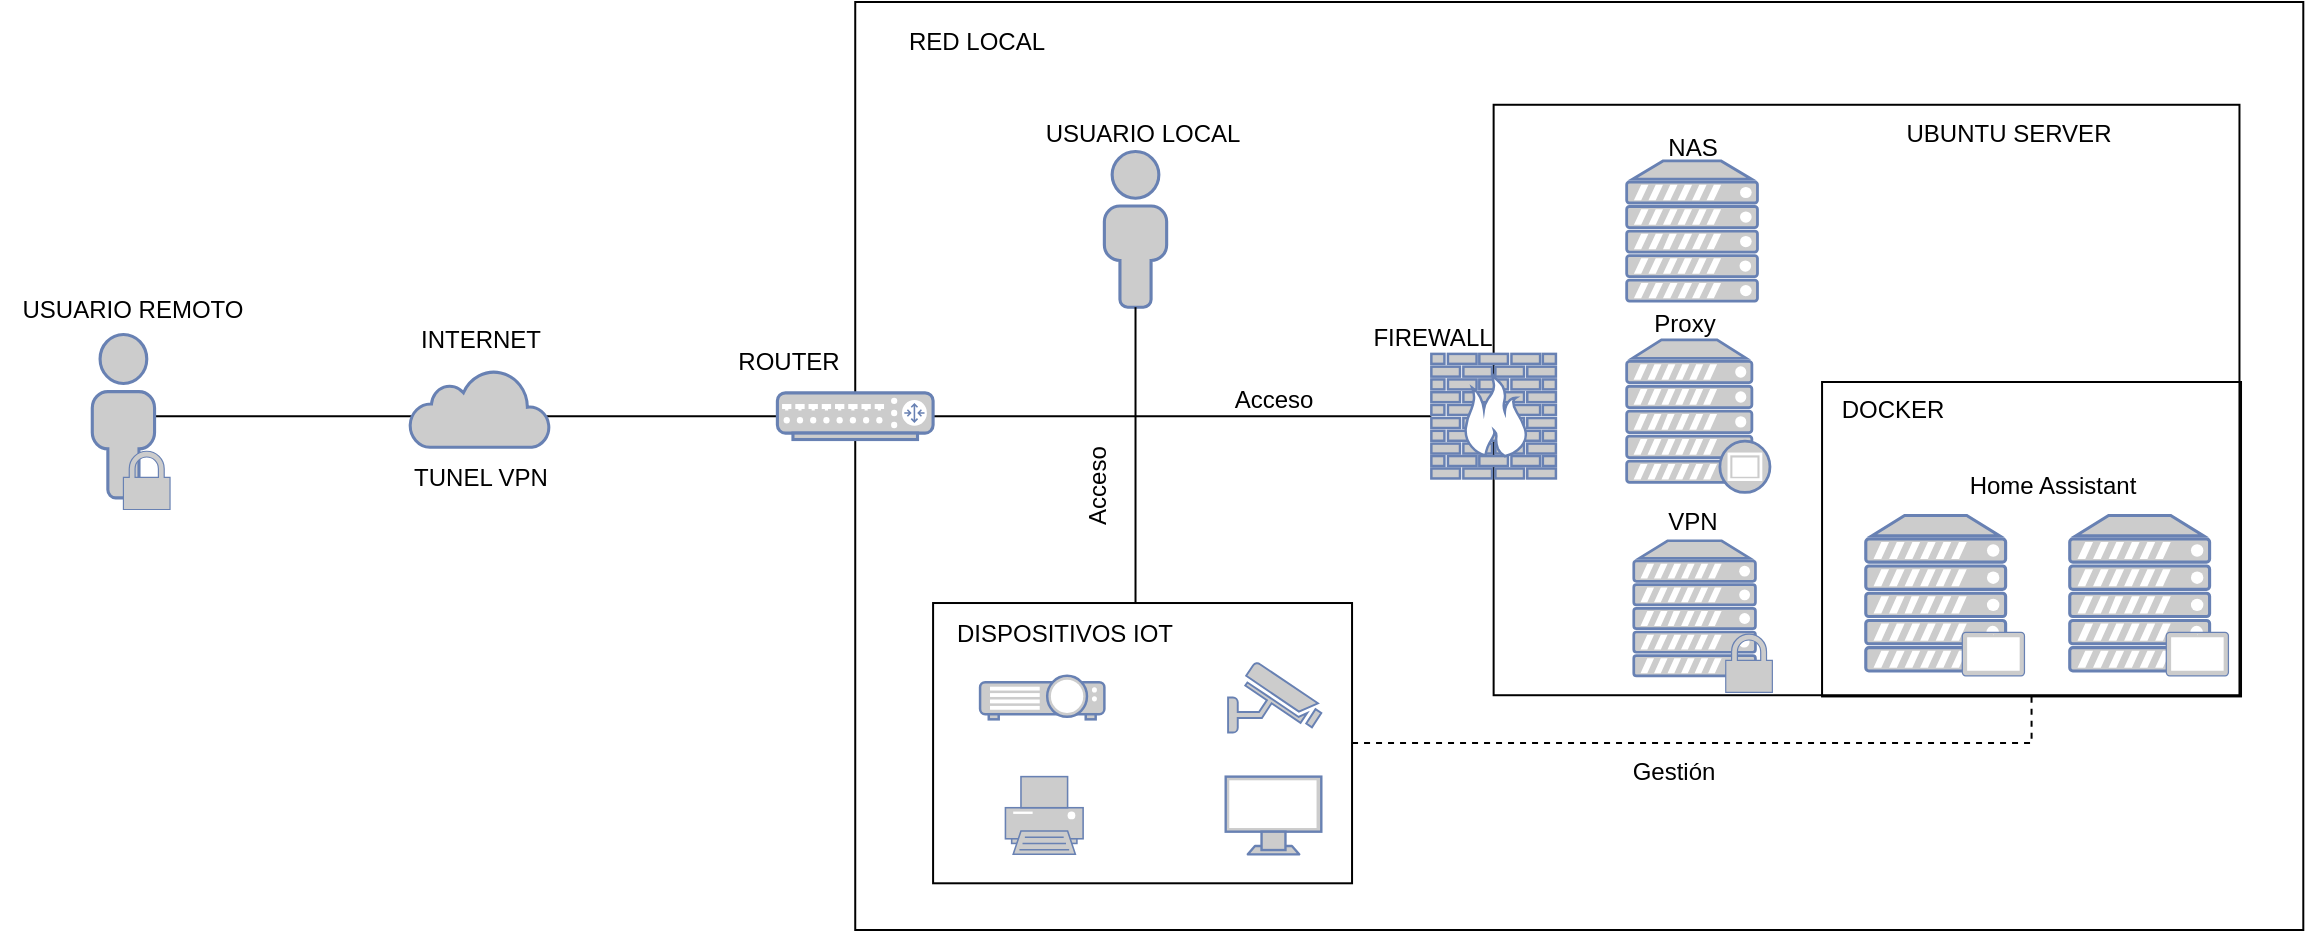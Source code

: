 <mxfile version="26.1.0">
  <diagram name="Page-1" id="Fi4RLl4suTjyoCH5T1eC">
    <mxGraphModel dx="1407" dy="781" grid="1" gridSize="10" guides="1" tooltips="1" connect="1" arrows="1" fold="1" page="1" pageScale="1" pageWidth="827" pageHeight="1169" math="0" shadow="0">
      <root>
        <mxCell id="0" />
        <mxCell id="1" parent="0" />
        <mxCell id="d18FI_grKpBn2E5ND9uA-77" value="" style="rounded=0;whiteSpace=wrap;html=1;fillColor=none;movable=1;resizable=1;rotatable=1;deletable=1;editable=1;locked=0;connectable=1;" vertex="1" parent="1">
          <mxGeometry x="428.62" y="190" width="724.03" height="464" as="geometry" />
        </mxCell>
        <mxCell id="d18FI_grKpBn2E5ND9uA-78" value="" style="endArrow=none;html=1;rounded=0;exitX=1;exitY=0.5;exitDx=0;exitDy=0;exitPerimeter=0;entryX=0;entryY=0.5;entryDx=0;entryDy=0;entryPerimeter=0;" edge="1" parent="1" source="d18FI_grKpBn2E5ND9uA-107" target="d18FI_grKpBn2E5ND9uA-82">
          <mxGeometry width="50" height="50" relative="1" as="geometry">
            <mxPoint x="101.638" y="545.007" as="sourcePoint" />
            <mxPoint x="140.564" y="506.081" as="targetPoint" />
          </mxGeometry>
        </mxCell>
        <mxCell id="d18FI_grKpBn2E5ND9uA-79" value="" style="rounded=0;whiteSpace=wrap;html=1;fillColor=none;aspect=fixed;" vertex="1" parent="1">
          <mxGeometry x="747.816" y="241.383" width="372.922" height="295.23" as="geometry" />
        </mxCell>
        <mxCell id="d18FI_grKpBn2E5ND9uA-80" value="" style="rounded=0;whiteSpace=wrap;html=1;fillColor=none;" vertex="1" parent="1">
          <mxGeometry x="912.03" y="380" width="209.48" height="157.22" as="geometry" />
        </mxCell>
        <mxCell id="d18FI_grKpBn2E5ND9uA-81" value="" style="fontColor=#0066CC;verticalAlign=top;verticalLabelPosition=bottom;labelPosition=center;align=center;html=1;outlineConnect=0;fillColor=#CCCCCC;strokeColor=#6881B3;gradientColor=none;gradientDirection=north;strokeWidth=2;shape=mxgraph.networks.server;aspect=fixed;" vertex="1" parent="1">
          <mxGeometry x="933.884" y="446.773" width="69.923" height="77.692" as="geometry" />
        </mxCell>
        <mxCell id="d18FI_grKpBn2E5ND9uA-82" value="" style="fontColor=#0066CC;verticalAlign=top;verticalLabelPosition=bottom;labelPosition=center;align=center;html=1;outlineConnect=0;fillColor=#CCCCCC;strokeColor=#6881B3;gradientColor=none;gradientDirection=north;strokeWidth=2;shape=mxgraph.networks.firewall;" vertex="1" parent="1">
          <mxGeometry x="716.675" y="365.946" width="62.282" height="62.282" as="geometry" />
        </mxCell>
        <mxCell id="d18FI_grKpBn2E5ND9uA-83" value="UBUNTU SERVER" style="text;html=1;align=center;verticalAlign=middle;resizable=0;points=[];autosize=1;strokeColor=none;fillColor=none;" vertex="1" parent="1">
          <mxGeometry x="940.001" y="241.387" width="130" height="30" as="geometry" />
        </mxCell>
        <mxCell id="d18FI_grKpBn2E5ND9uA-84" value="NAS" style="text;html=1;align=center;verticalAlign=middle;resizable=0;points=[];autosize=1;strokeColor=none;fillColor=none;" vertex="1" parent="1">
          <mxGeometry x="822.028" y="248.028" width="50" height="30" as="geometry" />
        </mxCell>
        <mxCell id="d18FI_grKpBn2E5ND9uA-85" value="Home Assistant" style="text;html=1;align=center;verticalAlign=middle;resizable=0;points=[];autosize=1;strokeColor=none;fillColor=none;" vertex="1" parent="1">
          <mxGeometry x="971.744" y="416.773" width="110" height="30" as="geometry" />
        </mxCell>
        <mxCell id="d18FI_grKpBn2E5ND9uA-86" value="Proxy" style="text;html=1;align=center;verticalAlign=middle;resizable=0;points=[];autosize=1;strokeColor=none;fillColor=none;" vertex="1" parent="1">
          <mxGeometry x="817.888" y="335.944" width="50" height="30" as="geometry" />
        </mxCell>
        <mxCell id="d18FI_grKpBn2E5ND9uA-87" value="VPN" style="text;html=1;align=center;verticalAlign=middle;resizable=0;points=[];autosize=1;strokeColor=none;fillColor=none;" vertex="1" parent="1">
          <mxGeometry x="822.028" y="435.227" width="50" height="30" as="geometry" />
        </mxCell>
        <mxCell id="d18FI_grKpBn2E5ND9uA-88" value="" style="fontColor=#0066CC;verticalAlign=top;verticalLabelPosition=bottom;labelPosition=center;align=center;html=1;outlineConnect=0;fillColor=#CCCCCC;strokeColor=#6881B3;gradientColor=none;gradientDirection=north;strokeWidth=2;shape=mxgraph.networks.tablet;aspect=fixed;" vertex="1" parent="1">
          <mxGeometry x="982.152" y="505.162" width="31.077" height="21.754" as="geometry" />
        </mxCell>
        <mxCell id="d18FI_grKpBn2E5ND9uA-89" value="" style="fontColor=#0066CC;verticalAlign=top;verticalLabelPosition=bottom;labelPosition=center;align=center;html=1;outlineConnect=0;fillColor=#CCCCCC;strokeColor=#6881B3;gradientColor=none;gradientDirection=north;strokeWidth=2;shape=mxgraph.networks.server;" vertex="1" parent="1">
          <mxGeometry x="814.333" y="269.487" width="65.396" height="70.067" as="geometry" />
        </mxCell>
        <mxCell id="d18FI_grKpBn2E5ND9uA-90" value="" style="fontColor=#0066CC;verticalAlign=top;verticalLabelPosition=bottom;labelPosition=center;align=center;html=1;outlineConnect=0;fillColor=#CCCCCC;strokeColor=#6881B3;gradientColor=none;gradientDirection=north;strokeWidth=2;shape=mxgraph.networks.proxy_server;" vertex="1" parent="1">
          <mxGeometry x="814.333" y="358.955" width="71.648" height="76.272" as="geometry" />
        </mxCell>
        <mxCell id="d18FI_grKpBn2E5ND9uA-91" value="USUARIO LOCAL" style="text;html=1;align=center;verticalAlign=middle;resizable=0;points=[];autosize=1;strokeColor=none;fillColor=none;" vertex="1" parent="1">
          <mxGeometry x="512.283" y="241.383" width="120" height="30" as="geometry" />
        </mxCell>
        <mxCell id="d18FI_grKpBn2E5ND9uA-92" value="USUARIO REMOTO" style="text;html=1;align=center;verticalAlign=middle;resizable=0;points=[];autosize=1;strokeColor=none;fillColor=none;" vertex="1" parent="1">
          <mxGeometry x="1.6" y="328.954" width="130" height="30" as="geometry" />
        </mxCell>
        <mxCell id="d18FI_grKpBn2E5ND9uA-93" value="INTERNET" style="text;html=1;align=center;verticalAlign=middle;resizable=0;points=[];autosize=1;strokeColor=none;fillColor=none;" vertex="1" parent="1">
          <mxGeometry x="200.934" y="343.736" width="80" height="30" as="geometry" />
        </mxCell>
        <mxCell id="d18FI_grKpBn2E5ND9uA-94" value="TUNEL VPN" style="text;html=1;align=center;verticalAlign=middle;resizable=0;points=[];autosize=1;strokeColor=none;fillColor=none;" vertex="1" parent="1">
          <mxGeometry x="195.928" y="412.658" width="90" height="30" as="geometry" />
        </mxCell>
        <mxCell id="d18FI_grKpBn2E5ND9uA-122" style="edgeStyle=orthogonalEdgeStyle;rounded=0;orthogonalLoop=1;jettySize=auto;html=1;entryX=0.5;entryY=1;entryDx=0;entryDy=0;endArrow=none;startFill=0;dashed=1;" edge="1" parent="1" source="d18FI_grKpBn2E5ND9uA-95" target="d18FI_grKpBn2E5ND9uA-80">
          <mxGeometry relative="1" as="geometry" />
        </mxCell>
        <mxCell id="d18FI_grKpBn2E5ND9uA-95" value="" style="rounded=0;whiteSpace=wrap;html=1;fillColor=none;" vertex="1" parent="1">
          <mxGeometry x="467.546" y="490.51" width="209.478" height="140.134" as="geometry" />
        </mxCell>
        <mxCell id="d18FI_grKpBn2E5ND9uA-96" value="" style="html=1;outlineConnect=0;fillColor=#CCCCCC;strokeColor=#6881B3;gradientColor=none;gradientDirection=north;strokeWidth=2;shape=mxgraph.networks.cloud;fontColor=#ffffff;" vertex="1" parent="1">
          <mxGeometry x="205.898" y="373.732" width="70.067" height="38.926" as="geometry" />
        </mxCell>
        <mxCell id="d18FI_grKpBn2E5ND9uA-97" value="DISPOSITIVOS IOT" style="text;html=1;align=center;verticalAlign=middle;resizable=0;points=[];autosize=1;strokeColor=none;fillColor=none;" vertex="1" parent="1">
          <mxGeometry x="467.546" y="490.51" width="130" height="30" as="geometry" />
        </mxCell>
        <mxCell id="d18FI_grKpBn2E5ND9uA-98" value="" style="fontColor=#0066CC;verticalAlign=top;verticalLabelPosition=bottom;labelPosition=center;align=center;html=1;outlineConnect=0;fillColor=#CCCCCC;strokeColor=#6881B3;gradientColor=none;gradientDirection=north;strokeWidth=2;shape=mxgraph.networks.printer;aspect=fixed;" vertex="1" parent="1">
          <mxGeometry x="503.716" y="577.315" width="38.846" height="38.846" as="geometry" />
        </mxCell>
        <mxCell id="d18FI_grKpBn2E5ND9uA-99" value="" style="fontColor=#0066CC;verticalAlign=top;verticalLabelPosition=bottom;labelPosition=center;align=center;html=1;outlineConnect=0;fillColor=#CCCCCC;strokeColor=#6881B3;gradientColor=none;gradientDirection=north;strokeWidth=2;shape=mxgraph.networks.video_projector;aspect=fixed;" vertex="1" parent="1">
          <mxGeometry x="491.034" y="526.916" width="62.154" height="21.754" as="geometry" />
        </mxCell>
        <mxCell id="d18FI_grKpBn2E5ND9uA-100" value="" style="fontColor=#0066CC;verticalAlign=top;verticalLabelPosition=bottom;labelPosition=center;align=center;html=1;outlineConnect=0;fillColor=#CCCCCC;strokeColor=#6881B3;gradientColor=none;gradientDirection=north;strokeWidth=2;shape=mxgraph.networks.security_camera;aspect=fixed;" vertex="1" parent="1">
          <mxGeometry x="615.046" y="520.311" width="46.615" height="34.961" as="geometry" />
        </mxCell>
        <mxCell id="d18FI_grKpBn2E5ND9uA-101" value="" style="fontColor=#0066CC;verticalAlign=top;verticalLabelPosition=bottom;labelPosition=center;align=center;html=1;outlineConnect=0;fillColor=#CCCCCC;strokeColor=#6881B3;gradientColor=none;gradientDirection=north;strokeWidth=2;shape=mxgraph.networks.monitor;aspect=fixed;" vertex="1" parent="1">
          <mxGeometry x="613.847" y="577.315" width="47.812" height="38.846" as="geometry" />
        </mxCell>
        <mxCell id="d18FI_grKpBn2E5ND9uA-102" value="" style="fontColor=#0066CC;verticalAlign=top;verticalLabelPosition=bottom;labelPosition=center;align=center;html=1;outlineConnect=0;fillColor=#CCCCCC;strokeColor=#6881B3;gradientColor=none;gradientDirection=north;strokeWidth=2;shape=mxgraph.networks.server;aspect=fixed;" vertex="1" parent="1">
          <mxGeometry x="1035.871" y="446.773" width="69.923" height="77.692" as="geometry" />
        </mxCell>
        <mxCell id="d18FI_grKpBn2E5ND9uA-103" value="" style="fontColor=#0066CC;verticalAlign=top;verticalLabelPosition=bottom;labelPosition=center;align=center;html=1;outlineConnect=0;fillColor=#CCCCCC;strokeColor=#6881B3;gradientColor=none;gradientDirection=north;strokeWidth=2;shape=mxgraph.networks.tablet;aspect=fixed;" vertex="1" parent="1">
          <mxGeometry x="1084.14" y="505.162" width="31.077" height="21.754" as="geometry" />
        </mxCell>
        <mxCell id="d18FI_grKpBn2E5ND9uA-104" value="" style="fontColor=#0066CC;verticalAlign=top;verticalLabelPosition=bottom;labelPosition=center;align=center;html=1;outlineConnect=0;fillColor=#CCCCCC;strokeColor=#6881B3;gradientColor=none;gradientDirection=north;strokeWidth=2;shape=mxgraph.networks.router;" vertex="1" parent="1">
          <mxGeometry x="389.693" y="385.409" width="77.853" height="23.356" as="geometry" />
        </mxCell>
        <mxCell id="d18FI_grKpBn2E5ND9uA-105" value="RED LOCAL" style="text;html=1;align=center;verticalAlign=middle;resizable=0;points=[];autosize=1;strokeColor=none;fillColor=none;" vertex="1" parent="1">
          <mxGeometry x="444.19" y="194.671" width="90" height="30" as="geometry" />
        </mxCell>
        <mxCell id="d18FI_grKpBn2E5ND9uA-106" value="" style="group" vertex="1" connectable="0" parent="1">
          <mxGeometry x="47.141" y="356.215" width="38.926" height="87.584" as="geometry" />
        </mxCell>
        <mxCell id="d18FI_grKpBn2E5ND9uA-107" value="" style="fontColor=#0066CC;verticalAlign=top;verticalLabelPosition=bottom;labelPosition=center;align=center;html=1;outlineConnect=0;fillColor=#CCCCCC;strokeColor=#6881B3;gradientColor=none;gradientDirection=north;strokeWidth=2;shape=mxgraph.networks.user_male;" vertex="1" parent="d18FI_grKpBn2E5ND9uA-106">
          <mxGeometry width="31.141" height="81.745" as="geometry" />
        </mxCell>
        <mxCell id="d18FI_grKpBn2E5ND9uA-108" value="" style="fontColor=#0066CC;verticalAlign=top;verticalLabelPosition=bottom;labelPosition=center;align=center;html=1;outlineConnect=0;fillColor=#CCCCCC;strokeColor=#6881B3;gradientColor=none;gradientDirection=north;strokeWidth=2;shape=mxgraph.networks.secured;aspect=fixed;" vertex="1" parent="d18FI_grKpBn2E5ND9uA-106">
          <mxGeometry x="15.571" y="58.389" width="23.308" height="29.135" as="geometry" />
        </mxCell>
        <mxCell id="d18FI_grKpBn2E5ND9uA-109" value="ROUTER" style="text;html=1;align=center;verticalAlign=middle;resizable=0;points=[];autosize=1;strokeColor=none;fillColor=none;" vertex="1" parent="1">
          <mxGeometry x="360.003" y="355.405" width="70" height="30" as="geometry" />
        </mxCell>
        <mxCell id="d18FI_grKpBn2E5ND9uA-110" value="FIREWALL" style="text;html=1;align=center;verticalAlign=middle;resizable=0;points=[];autosize=1;strokeColor=none;fillColor=none;" vertex="1" parent="1">
          <mxGeometry x="677.024" y="342.591" width="80" height="30" as="geometry" />
        </mxCell>
        <mxCell id="d18FI_grKpBn2E5ND9uA-111" value="" style="group" vertex="1" connectable="0" parent="1">
          <mxGeometry x="817.883" y="459.369" width="69.343" height="75.906" as="geometry" />
        </mxCell>
        <mxCell id="d18FI_grKpBn2E5ND9uA-112" value="" style="fontColor=#0066CC;verticalAlign=top;verticalLabelPosition=bottom;labelPosition=center;align=center;html=1;outlineConnect=0;fillColor=#CCCCCC;strokeColor=#6881B3;gradientColor=none;gradientDirection=north;strokeWidth=2;shape=mxgraph.networks.server;" vertex="1" parent="d18FI_grKpBn2E5ND9uA-111">
          <mxGeometry width="60.834" height="67.591" as="geometry" />
        </mxCell>
        <mxCell id="d18FI_grKpBn2E5ND9uA-113" value="" style="fontColor=#0066CC;verticalAlign=top;verticalLabelPosition=bottom;labelPosition=center;align=center;html=1;outlineConnect=0;fillColor=#CCCCCC;strokeColor=#6881B3;gradientColor=none;gradientDirection=north;strokeWidth=2;shape=mxgraph.networks.secured;aspect=fixed;" vertex="1" parent="d18FI_grKpBn2E5ND9uA-111">
          <mxGeometry x="45.988" y="46.711" width="23.308" height="29.135" as="geometry" />
        </mxCell>
        <mxCell id="d18FI_grKpBn2E5ND9uA-114" value="" style="fontColor=#0066CC;verticalAlign=top;verticalLabelPosition=bottom;labelPosition=center;align=center;html=1;outlineConnect=0;fillColor=#CCCCCC;strokeColor=#6881B3;gradientColor=none;gradientDirection=north;strokeWidth=2;shape=mxgraph.networks.user_male;" vertex="1" parent="1">
          <mxGeometry x="553.184" y="264.738" width="31.141" height="77.852" as="geometry" />
        </mxCell>
        <mxCell id="d18FI_grKpBn2E5ND9uA-115" value="" style="endArrow=none;html=1;rounded=0;entryX=0.5;entryY=1;entryDx=0;entryDy=0;entryPerimeter=0;" edge="1" parent="1" target="d18FI_grKpBn2E5ND9uA-114">
          <mxGeometry width="50" height="50" relative="1" as="geometry">
            <mxPoint x="568.754" y="397.087" as="sourcePoint" />
            <mxPoint x="553.184" y="474.94" as="targetPoint" />
            <Array as="points">
              <mxPoint x="568.754" y="365.946" />
            </Array>
          </mxGeometry>
        </mxCell>
        <mxCell id="d18FI_grKpBn2E5ND9uA-116" value="" style="endArrow=none;html=1;rounded=0;" edge="1" parent="1">
          <mxGeometry width="50" height="50" relative="1" as="geometry">
            <mxPoint x="568.754" y="490.51" as="sourcePoint" />
            <mxPoint x="568.754" y="397.087" as="targetPoint" />
          </mxGeometry>
        </mxCell>
        <mxCell id="d18FI_grKpBn2E5ND9uA-117" value="" style="shape=image;html=1;verticalAlign=top;verticalLabelPosition=bottom;labelBackgroundColor=#ffffff;imageAspect=0;aspect=fixed;image=https://cdn1.iconfinder.com/data/icons/logos-brands-1/24/logo_brand_brands_logos_ubuntu-128.png" vertex="1" parent="1">
          <mxGeometry x="1070.48" y="248.03" width="44.74" height="44.74" as="geometry" />
        </mxCell>
        <mxCell id="d18FI_grKpBn2E5ND9uA-118" value="" style="shape=image;html=1;verticalAlign=top;verticalLabelPosition=bottom;labelBackgroundColor=#ffffff;imageAspect=0;aspect=fixed;image=https://cdn2.iconfinder.com/data/icons/boxicons-logos/24/bxl-docker-128.png" vertex="1" parent="1">
          <mxGeometry x="1070" y="375" width="49.97" height="49.97" as="geometry" />
        </mxCell>
        <mxCell id="d18FI_grKpBn2E5ND9uA-119" value="DOCKER" style="text;html=1;align=center;verticalAlign=middle;resizable=0;points=[];autosize=1;strokeColor=none;fillColor=none;" vertex="1" parent="1">
          <mxGeometry x="912.034" y="378.763" width="70" height="30" as="geometry" />
        </mxCell>
        <mxCell id="d18FI_grKpBn2E5ND9uA-120" value="Gestión" style="text;html=1;align=center;verticalAlign=middle;whiteSpace=wrap;rounded=0;rotation=0;" vertex="1" parent="1">
          <mxGeometry x="807.89" y="560" width="60" height="30" as="geometry" />
        </mxCell>
        <mxCell id="d18FI_grKpBn2E5ND9uA-121" value="Acceso" style="text;html=1;align=center;verticalAlign=middle;whiteSpace=wrap;rounded=0;" vertex="1" parent="1">
          <mxGeometry x="608" y="374" width="60" height="30" as="geometry" />
        </mxCell>
        <mxCell id="d18FI_grKpBn2E5ND9uA-123" value="Acceso" style="text;html=1;align=center;verticalAlign=middle;whiteSpace=wrap;rounded=0;rotation=-90;" vertex="1" parent="1">
          <mxGeometry x="520" y="416.77" width="60" height="30" as="geometry" />
        </mxCell>
      </root>
    </mxGraphModel>
  </diagram>
</mxfile>
